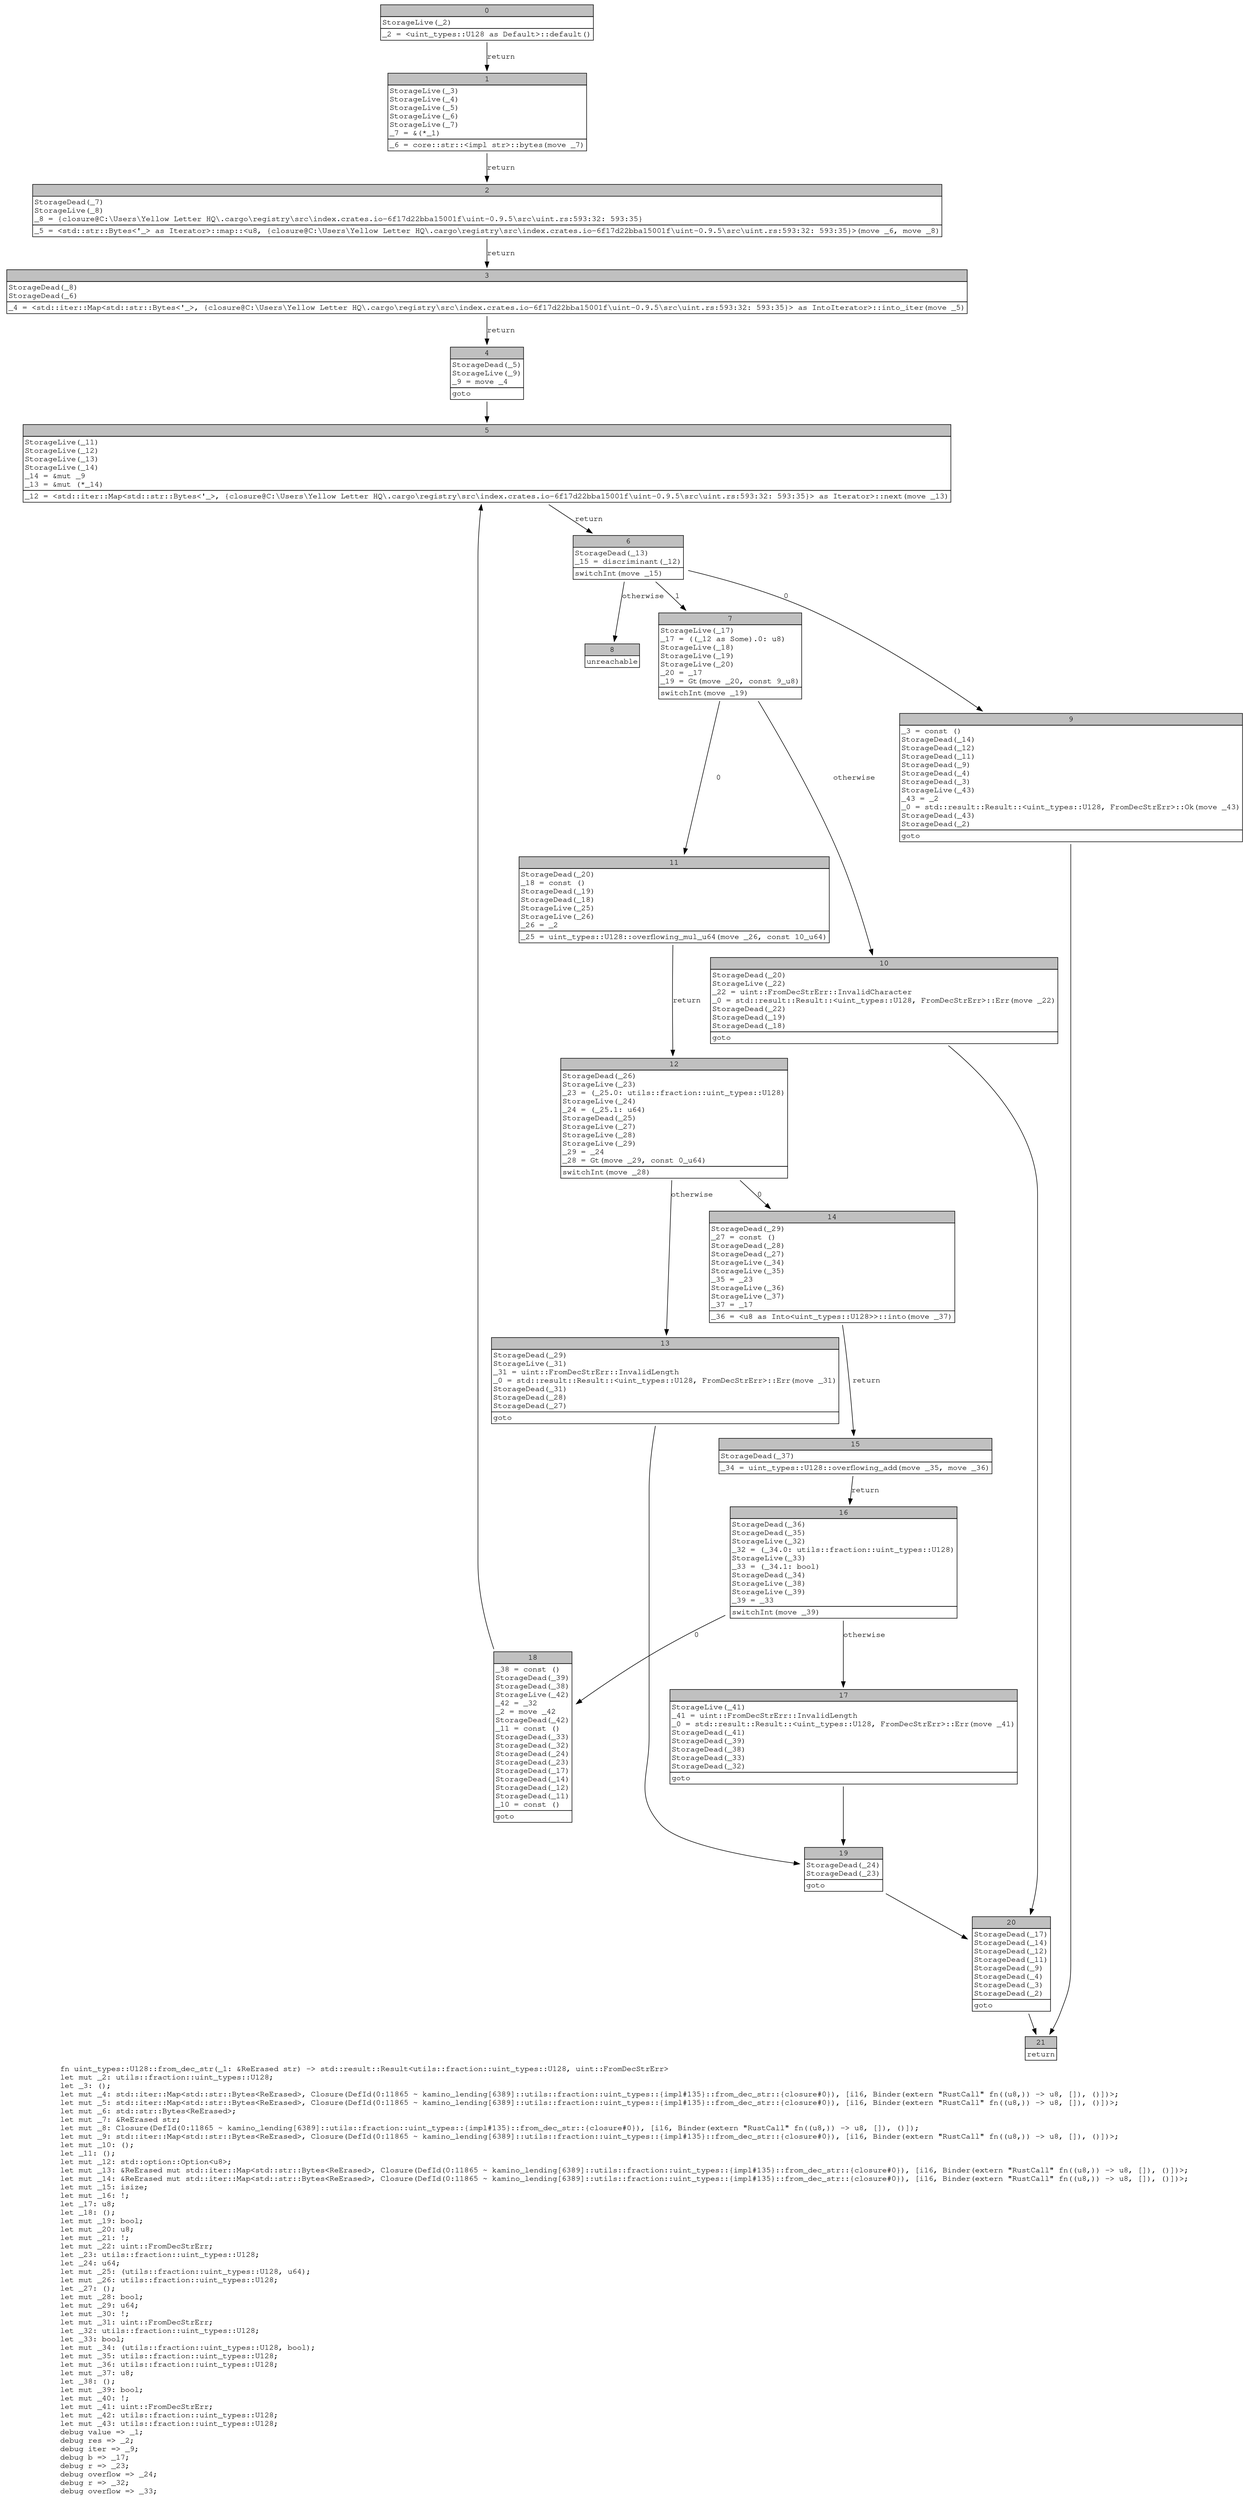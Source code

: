digraph Mir_0_11864 {
    graph [fontname="Courier, monospace"];
    node [fontname="Courier, monospace"];
    edge [fontname="Courier, monospace"];
    label=<fn uint_types::U128::from_dec_str(_1: &amp;ReErased str) -&gt; std::result::Result&lt;utils::fraction::uint_types::U128, uint::FromDecStrErr&gt;<br align="left"/>let mut _2: utils::fraction::uint_types::U128;<br align="left"/>let _3: ();<br align="left"/>let mut _4: std::iter::Map&lt;std::str::Bytes&lt;ReErased&gt;, Closure(DefId(0:11865 ~ kamino_lending[6389]::utils::fraction::uint_types::{impl#135}::from_dec_str::{closure#0}), [i16, Binder(extern &quot;RustCall&quot; fn((u8,)) -&gt; u8, []), ()])&gt;;<br align="left"/>let mut _5: std::iter::Map&lt;std::str::Bytes&lt;ReErased&gt;, Closure(DefId(0:11865 ~ kamino_lending[6389]::utils::fraction::uint_types::{impl#135}::from_dec_str::{closure#0}), [i16, Binder(extern &quot;RustCall&quot; fn((u8,)) -&gt; u8, []), ()])&gt;;<br align="left"/>let mut _6: std::str::Bytes&lt;ReErased&gt;;<br align="left"/>let mut _7: &amp;ReErased str;<br align="left"/>let mut _8: Closure(DefId(0:11865 ~ kamino_lending[6389]::utils::fraction::uint_types::{impl#135}::from_dec_str::{closure#0}), [i16, Binder(extern &quot;RustCall&quot; fn((u8,)) -&gt; u8, []), ()]);<br align="left"/>let mut _9: std::iter::Map&lt;std::str::Bytes&lt;ReErased&gt;, Closure(DefId(0:11865 ~ kamino_lending[6389]::utils::fraction::uint_types::{impl#135}::from_dec_str::{closure#0}), [i16, Binder(extern &quot;RustCall&quot; fn((u8,)) -&gt; u8, []), ()])&gt;;<br align="left"/>let mut _10: ();<br align="left"/>let _11: ();<br align="left"/>let mut _12: std::option::Option&lt;u8&gt;;<br align="left"/>let mut _13: &amp;ReErased mut std::iter::Map&lt;std::str::Bytes&lt;ReErased&gt;, Closure(DefId(0:11865 ~ kamino_lending[6389]::utils::fraction::uint_types::{impl#135}::from_dec_str::{closure#0}), [i16, Binder(extern &quot;RustCall&quot; fn((u8,)) -&gt; u8, []), ()])&gt;;<br align="left"/>let mut _14: &amp;ReErased mut std::iter::Map&lt;std::str::Bytes&lt;ReErased&gt;, Closure(DefId(0:11865 ~ kamino_lending[6389]::utils::fraction::uint_types::{impl#135}::from_dec_str::{closure#0}), [i16, Binder(extern &quot;RustCall&quot; fn((u8,)) -&gt; u8, []), ()])&gt;;<br align="left"/>let mut _15: isize;<br align="left"/>let mut _16: !;<br align="left"/>let _17: u8;<br align="left"/>let _18: ();<br align="left"/>let mut _19: bool;<br align="left"/>let mut _20: u8;<br align="left"/>let mut _21: !;<br align="left"/>let mut _22: uint::FromDecStrErr;<br align="left"/>let _23: utils::fraction::uint_types::U128;<br align="left"/>let _24: u64;<br align="left"/>let mut _25: (utils::fraction::uint_types::U128, u64);<br align="left"/>let mut _26: utils::fraction::uint_types::U128;<br align="left"/>let _27: ();<br align="left"/>let mut _28: bool;<br align="left"/>let mut _29: u64;<br align="left"/>let mut _30: !;<br align="left"/>let mut _31: uint::FromDecStrErr;<br align="left"/>let _32: utils::fraction::uint_types::U128;<br align="left"/>let _33: bool;<br align="left"/>let mut _34: (utils::fraction::uint_types::U128, bool);<br align="left"/>let mut _35: utils::fraction::uint_types::U128;<br align="left"/>let mut _36: utils::fraction::uint_types::U128;<br align="left"/>let mut _37: u8;<br align="left"/>let _38: ();<br align="left"/>let mut _39: bool;<br align="left"/>let mut _40: !;<br align="left"/>let mut _41: uint::FromDecStrErr;<br align="left"/>let mut _42: utils::fraction::uint_types::U128;<br align="left"/>let mut _43: utils::fraction::uint_types::U128;<br align="left"/>debug value =&gt; _1;<br align="left"/>debug res =&gt; _2;<br align="left"/>debug iter =&gt; _9;<br align="left"/>debug b =&gt; _17;<br align="left"/>debug r =&gt; _23;<br align="left"/>debug overflow =&gt; _24;<br align="left"/>debug r =&gt; _32;<br align="left"/>debug overflow =&gt; _33;<br align="left"/>>;
    bb0__0_11864 [shape="none", label=<<table border="0" cellborder="1" cellspacing="0"><tr><td bgcolor="gray" align="center" colspan="1">0</td></tr><tr><td align="left" balign="left">StorageLive(_2)<br/></td></tr><tr><td align="left">_2 = &lt;uint_types::U128 as Default&gt;::default()</td></tr></table>>];
    bb1__0_11864 [shape="none", label=<<table border="0" cellborder="1" cellspacing="0"><tr><td bgcolor="gray" align="center" colspan="1">1</td></tr><tr><td align="left" balign="left">StorageLive(_3)<br/>StorageLive(_4)<br/>StorageLive(_5)<br/>StorageLive(_6)<br/>StorageLive(_7)<br/>_7 = &amp;(*_1)<br/></td></tr><tr><td align="left">_6 = core::str::&lt;impl str&gt;::bytes(move _7)</td></tr></table>>];
    bb2__0_11864 [shape="none", label=<<table border="0" cellborder="1" cellspacing="0"><tr><td bgcolor="gray" align="center" colspan="1">2</td></tr><tr><td align="left" balign="left">StorageDead(_7)<br/>StorageLive(_8)<br/>_8 = {closure@C:\Users\Yellow Letter HQ\.cargo\registry\src\index.crates.io-6f17d22bba15001f\uint-0.9.5\src\uint.rs:593:32: 593:35}<br/></td></tr><tr><td align="left">_5 = &lt;std::str::Bytes&lt;'_&gt; as Iterator&gt;::map::&lt;u8, {closure@C:\Users\Yellow Letter HQ\.cargo\registry\src\index.crates.io-6f17d22bba15001f\uint-0.9.5\src\uint.rs:593:32: 593:35}&gt;(move _6, move _8)</td></tr></table>>];
    bb3__0_11864 [shape="none", label=<<table border="0" cellborder="1" cellspacing="0"><tr><td bgcolor="gray" align="center" colspan="1">3</td></tr><tr><td align="left" balign="left">StorageDead(_8)<br/>StorageDead(_6)<br/></td></tr><tr><td align="left">_4 = &lt;std::iter::Map&lt;std::str::Bytes&lt;'_&gt;, {closure@C:\Users\Yellow Letter HQ\.cargo\registry\src\index.crates.io-6f17d22bba15001f\uint-0.9.5\src\uint.rs:593:32: 593:35}&gt; as IntoIterator&gt;::into_iter(move _5)</td></tr></table>>];
    bb4__0_11864 [shape="none", label=<<table border="0" cellborder="1" cellspacing="0"><tr><td bgcolor="gray" align="center" colspan="1">4</td></tr><tr><td align="left" balign="left">StorageDead(_5)<br/>StorageLive(_9)<br/>_9 = move _4<br/></td></tr><tr><td align="left">goto</td></tr></table>>];
    bb5__0_11864 [shape="none", label=<<table border="0" cellborder="1" cellspacing="0"><tr><td bgcolor="gray" align="center" colspan="1">5</td></tr><tr><td align="left" balign="left">StorageLive(_11)<br/>StorageLive(_12)<br/>StorageLive(_13)<br/>StorageLive(_14)<br/>_14 = &amp;mut _9<br/>_13 = &amp;mut (*_14)<br/></td></tr><tr><td align="left">_12 = &lt;std::iter::Map&lt;std::str::Bytes&lt;'_&gt;, {closure@C:\Users\Yellow Letter HQ\.cargo\registry\src\index.crates.io-6f17d22bba15001f\uint-0.9.5\src\uint.rs:593:32: 593:35}&gt; as Iterator&gt;::next(move _13)</td></tr></table>>];
    bb6__0_11864 [shape="none", label=<<table border="0" cellborder="1" cellspacing="0"><tr><td bgcolor="gray" align="center" colspan="1">6</td></tr><tr><td align="left" balign="left">StorageDead(_13)<br/>_15 = discriminant(_12)<br/></td></tr><tr><td align="left">switchInt(move _15)</td></tr></table>>];
    bb7__0_11864 [shape="none", label=<<table border="0" cellborder="1" cellspacing="0"><tr><td bgcolor="gray" align="center" colspan="1">7</td></tr><tr><td align="left" balign="left">StorageLive(_17)<br/>_17 = ((_12 as Some).0: u8)<br/>StorageLive(_18)<br/>StorageLive(_19)<br/>StorageLive(_20)<br/>_20 = _17<br/>_19 = Gt(move _20, const 9_u8)<br/></td></tr><tr><td align="left">switchInt(move _19)</td></tr></table>>];
    bb8__0_11864 [shape="none", label=<<table border="0" cellborder="1" cellspacing="0"><tr><td bgcolor="gray" align="center" colspan="1">8</td></tr><tr><td align="left">unreachable</td></tr></table>>];
    bb9__0_11864 [shape="none", label=<<table border="0" cellborder="1" cellspacing="0"><tr><td bgcolor="gray" align="center" colspan="1">9</td></tr><tr><td align="left" balign="left">_3 = const ()<br/>StorageDead(_14)<br/>StorageDead(_12)<br/>StorageDead(_11)<br/>StorageDead(_9)<br/>StorageDead(_4)<br/>StorageDead(_3)<br/>StorageLive(_43)<br/>_43 = _2<br/>_0 = std::result::Result::&lt;uint_types::U128, FromDecStrErr&gt;::Ok(move _43)<br/>StorageDead(_43)<br/>StorageDead(_2)<br/></td></tr><tr><td align="left">goto</td></tr></table>>];
    bb10__0_11864 [shape="none", label=<<table border="0" cellborder="1" cellspacing="0"><tr><td bgcolor="gray" align="center" colspan="1">10</td></tr><tr><td align="left" balign="left">StorageDead(_20)<br/>StorageLive(_22)<br/>_22 = uint::FromDecStrErr::InvalidCharacter<br/>_0 = std::result::Result::&lt;uint_types::U128, FromDecStrErr&gt;::Err(move _22)<br/>StorageDead(_22)<br/>StorageDead(_19)<br/>StorageDead(_18)<br/></td></tr><tr><td align="left">goto</td></tr></table>>];
    bb11__0_11864 [shape="none", label=<<table border="0" cellborder="1" cellspacing="0"><tr><td bgcolor="gray" align="center" colspan="1">11</td></tr><tr><td align="left" balign="left">StorageDead(_20)<br/>_18 = const ()<br/>StorageDead(_19)<br/>StorageDead(_18)<br/>StorageLive(_25)<br/>StorageLive(_26)<br/>_26 = _2<br/></td></tr><tr><td align="left">_25 = uint_types::U128::overflowing_mul_u64(move _26, const 10_u64)</td></tr></table>>];
    bb12__0_11864 [shape="none", label=<<table border="0" cellborder="1" cellspacing="0"><tr><td bgcolor="gray" align="center" colspan="1">12</td></tr><tr><td align="left" balign="left">StorageDead(_26)<br/>StorageLive(_23)<br/>_23 = (_25.0: utils::fraction::uint_types::U128)<br/>StorageLive(_24)<br/>_24 = (_25.1: u64)<br/>StorageDead(_25)<br/>StorageLive(_27)<br/>StorageLive(_28)<br/>StorageLive(_29)<br/>_29 = _24<br/>_28 = Gt(move _29, const 0_u64)<br/></td></tr><tr><td align="left">switchInt(move _28)</td></tr></table>>];
    bb13__0_11864 [shape="none", label=<<table border="0" cellborder="1" cellspacing="0"><tr><td bgcolor="gray" align="center" colspan="1">13</td></tr><tr><td align="left" balign="left">StorageDead(_29)<br/>StorageLive(_31)<br/>_31 = uint::FromDecStrErr::InvalidLength<br/>_0 = std::result::Result::&lt;uint_types::U128, FromDecStrErr&gt;::Err(move _31)<br/>StorageDead(_31)<br/>StorageDead(_28)<br/>StorageDead(_27)<br/></td></tr><tr><td align="left">goto</td></tr></table>>];
    bb14__0_11864 [shape="none", label=<<table border="0" cellborder="1" cellspacing="0"><tr><td bgcolor="gray" align="center" colspan="1">14</td></tr><tr><td align="left" balign="left">StorageDead(_29)<br/>_27 = const ()<br/>StorageDead(_28)<br/>StorageDead(_27)<br/>StorageLive(_34)<br/>StorageLive(_35)<br/>_35 = _23<br/>StorageLive(_36)<br/>StorageLive(_37)<br/>_37 = _17<br/></td></tr><tr><td align="left">_36 = &lt;u8 as Into&lt;uint_types::U128&gt;&gt;::into(move _37)</td></tr></table>>];
    bb15__0_11864 [shape="none", label=<<table border="0" cellborder="1" cellspacing="0"><tr><td bgcolor="gray" align="center" colspan="1">15</td></tr><tr><td align="left" balign="left">StorageDead(_37)<br/></td></tr><tr><td align="left">_34 = uint_types::U128::overflowing_add(move _35, move _36)</td></tr></table>>];
    bb16__0_11864 [shape="none", label=<<table border="0" cellborder="1" cellspacing="0"><tr><td bgcolor="gray" align="center" colspan="1">16</td></tr><tr><td align="left" balign="left">StorageDead(_36)<br/>StorageDead(_35)<br/>StorageLive(_32)<br/>_32 = (_34.0: utils::fraction::uint_types::U128)<br/>StorageLive(_33)<br/>_33 = (_34.1: bool)<br/>StorageDead(_34)<br/>StorageLive(_38)<br/>StorageLive(_39)<br/>_39 = _33<br/></td></tr><tr><td align="left">switchInt(move _39)</td></tr></table>>];
    bb17__0_11864 [shape="none", label=<<table border="0" cellborder="1" cellspacing="0"><tr><td bgcolor="gray" align="center" colspan="1">17</td></tr><tr><td align="left" balign="left">StorageLive(_41)<br/>_41 = uint::FromDecStrErr::InvalidLength<br/>_0 = std::result::Result::&lt;uint_types::U128, FromDecStrErr&gt;::Err(move _41)<br/>StorageDead(_41)<br/>StorageDead(_39)<br/>StorageDead(_38)<br/>StorageDead(_33)<br/>StorageDead(_32)<br/></td></tr><tr><td align="left">goto</td></tr></table>>];
    bb18__0_11864 [shape="none", label=<<table border="0" cellborder="1" cellspacing="0"><tr><td bgcolor="gray" align="center" colspan="1">18</td></tr><tr><td align="left" balign="left">_38 = const ()<br/>StorageDead(_39)<br/>StorageDead(_38)<br/>StorageLive(_42)<br/>_42 = _32<br/>_2 = move _42<br/>StorageDead(_42)<br/>_11 = const ()<br/>StorageDead(_33)<br/>StorageDead(_32)<br/>StorageDead(_24)<br/>StorageDead(_23)<br/>StorageDead(_17)<br/>StorageDead(_14)<br/>StorageDead(_12)<br/>StorageDead(_11)<br/>_10 = const ()<br/></td></tr><tr><td align="left">goto</td></tr></table>>];
    bb19__0_11864 [shape="none", label=<<table border="0" cellborder="1" cellspacing="0"><tr><td bgcolor="gray" align="center" colspan="1">19</td></tr><tr><td align="left" balign="left">StorageDead(_24)<br/>StorageDead(_23)<br/></td></tr><tr><td align="left">goto</td></tr></table>>];
    bb20__0_11864 [shape="none", label=<<table border="0" cellborder="1" cellspacing="0"><tr><td bgcolor="gray" align="center" colspan="1">20</td></tr><tr><td align="left" balign="left">StorageDead(_17)<br/>StorageDead(_14)<br/>StorageDead(_12)<br/>StorageDead(_11)<br/>StorageDead(_9)<br/>StorageDead(_4)<br/>StorageDead(_3)<br/>StorageDead(_2)<br/></td></tr><tr><td align="left">goto</td></tr></table>>];
    bb21__0_11864 [shape="none", label=<<table border="0" cellborder="1" cellspacing="0"><tr><td bgcolor="gray" align="center" colspan="1">21</td></tr><tr><td align="left">return</td></tr></table>>];
    bb0__0_11864 -> bb1__0_11864 [label="return"];
    bb1__0_11864 -> bb2__0_11864 [label="return"];
    bb2__0_11864 -> bb3__0_11864 [label="return"];
    bb3__0_11864 -> bb4__0_11864 [label="return"];
    bb4__0_11864 -> bb5__0_11864 [label=""];
    bb5__0_11864 -> bb6__0_11864 [label="return"];
    bb6__0_11864 -> bb9__0_11864 [label="0"];
    bb6__0_11864 -> bb7__0_11864 [label="1"];
    bb6__0_11864 -> bb8__0_11864 [label="otherwise"];
    bb7__0_11864 -> bb11__0_11864 [label="0"];
    bb7__0_11864 -> bb10__0_11864 [label="otherwise"];
    bb9__0_11864 -> bb21__0_11864 [label=""];
    bb10__0_11864 -> bb20__0_11864 [label=""];
    bb11__0_11864 -> bb12__0_11864 [label="return"];
    bb12__0_11864 -> bb14__0_11864 [label="0"];
    bb12__0_11864 -> bb13__0_11864 [label="otherwise"];
    bb13__0_11864 -> bb19__0_11864 [label=""];
    bb14__0_11864 -> bb15__0_11864 [label="return"];
    bb15__0_11864 -> bb16__0_11864 [label="return"];
    bb16__0_11864 -> bb18__0_11864 [label="0"];
    bb16__0_11864 -> bb17__0_11864 [label="otherwise"];
    bb17__0_11864 -> bb19__0_11864 [label=""];
    bb18__0_11864 -> bb5__0_11864 [label=""];
    bb19__0_11864 -> bb20__0_11864 [label=""];
    bb20__0_11864 -> bb21__0_11864 [label=""];
}
